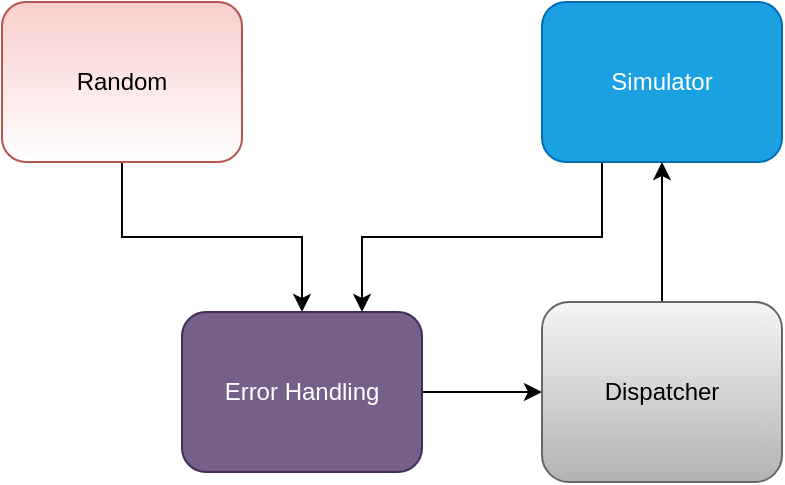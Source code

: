 <mxfile version="13.11.0" type="device"><diagram id="9HRNXrL7uia1DGbTb8lW" name="Page-1"><mxGraphModel dx="1038" dy="548" grid="1" gridSize="10" guides="1" tooltips="1" connect="1" arrows="1" fold="1" page="1" pageScale="1" pageWidth="827" pageHeight="1169" math="0" shadow="0"><root><mxCell id="0"/><mxCell id="1" parent="0"/><mxCell id="SvGgSmuIGG5sfPL6216m-15" style="edgeStyle=orthogonalEdgeStyle;rounded=0;orthogonalLoop=1;jettySize=auto;html=1;" parent="1" source="SvGgSmuIGG5sfPL6216m-1" target="SvGgSmuIGG5sfPL6216m-2" edge="1"><mxGeometry relative="1" as="geometry"/></mxCell><mxCell id="SvGgSmuIGG5sfPL6216m-1" value="Random" style="rounded=1;whiteSpace=wrap;html=1;fillColor=#f8cecc;strokeColor=#b85450;gradientColor=#ffffff;" parent="1" vertex="1"><mxGeometry x="120" y="120" width="120" height="80" as="geometry"/></mxCell><mxCell id="SvGgSmuIGG5sfPL6216m-17" style="edgeStyle=orthogonalEdgeStyle;rounded=0;orthogonalLoop=1;jettySize=auto;html=1;exitX=1;exitY=0.5;exitDx=0;exitDy=0;" parent="1" source="SvGgSmuIGG5sfPL6216m-2" target="SvGgSmuIGG5sfPL6216m-8" edge="1"><mxGeometry relative="1" as="geometry"/></mxCell><mxCell id="SvGgSmuIGG5sfPL6216m-2" value="Error Handling" style="rounded=1;whiteSpace=wrap;html=1;fillColor=#76608a;strokeColor=#432D57;fontColor=#ffffff;" parent="1" vertex="1"><mxGeometry x="210" y="275" width="120" height="80" as="geometry"/></mxCell><mxCell id="SvGgSmuIGG5sfPL6216m-16" style="edgeStyle=orthogonalEdgeStyle;rounded=0;orthogonalLoop=1;jettySize=auto;html=1;exitX=0.25;exitY=1;exitDx=0;exitDy=0;entryX=0.75;entryY=0;entryDx=0;entryDy=0;" parent="1" source="SvGgSmuIGG5sfPL6216m-3" target="SvGgSmuIGG5sfPL6216m-2" edge="1"><mxGeometry relative="1" as="geometry"/></mxCell><mxCell id="SvGgSmuIGG5sfPL6216m-3" value="Simulator" style="rounded=1;whiteSpace=wrap;html=1;fillColor=#1ba1e2;strokeColor=#006EAF;fontColor=#ffffff;" parent="1" vertex="1"><mxGeometry x="390" y="120" width="120" height="80" as="geometry"/></mxCell><mxCell id="SvGgSmuIGG5sfPL6216m-12" style="edgeStyle=orthogonalEdgeStyle;rounded=0;orthogonalLoop=1;jettySize=auto;html=1;exitX=0.5;exitY=0;exitDx=0;exitDy=0;entryX=0.5;entryY=1;entryDx=0;entryDy=0;" parent="1" source="SvGgSmuIGG5sfPL6216m-8" target="SvGgSmuIGG5sfPL6216m-3" edge="1"><mxGeometry relative="1" as="geometry"/></mxCell><mxCell id="SvGgSmuIGG5sfPL6216m-8" value="Dispatcher" style="rounded=1;whiteSpace=wrap;html=1;fillColor=#f5f5f5;gradientColor=#b3b3b3;strokeColor=#666666;" parent="1" vertex="1"><mxGeometry x="390" y="270" width="120" height="90" as="geometry"/></mxCell></root></mxGraphModel></diagram></mxfile>